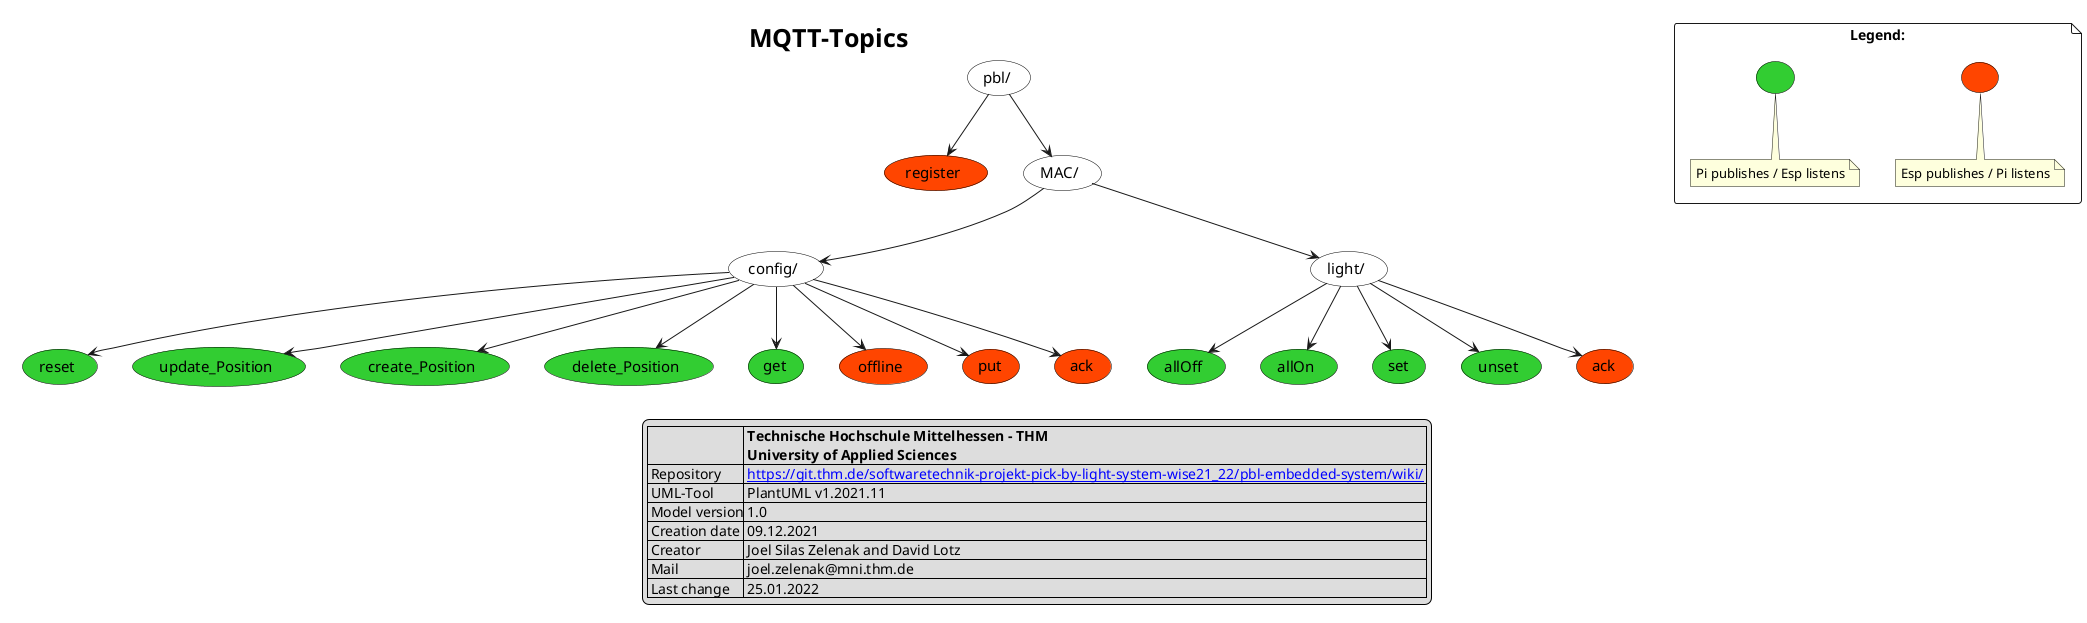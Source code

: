 @startuml
skinparam ComponentBorderColor transparent
skinparam Shadowing false


skinparam usecase {
BackgroundColor limegreen
BorderColor black
}

skinparam usecaseFontColor black
skinparam usecaseFontSize 15
skinparam usecaseFontName Aapex

skinparam ComponentFontSize 25

component "MQTT-Topics" {
    usecase (pbl/) #white
    usecase (register) #OrangeRed
    usecase (MAC/) #white
    usecase (config/) #white
    usecase (reset)
    usecase (update_Position)
    usecase (create_Position)
    usecase (delete_Position)
    usecase (get)
    usecase (offline) #OrangeRed
    usecase (put) #OrangeRed
    usecase (ack) as ack1 #OrangeRed
    usecase (light/) #white
    usecase (allOff)
    usecase (allOn)
    usecase (set)
    usecase (unset)
    usecase (ack) as ack2 #OrangeRed

    top to bottom direction
    (pbl/) --> (register)
    (pbl/) --> (MAC/)

    (MAC/) --> (config/)
    (config/) --> (reset)
    (config/) --> (update_Position)
    (config/) --> (create_Position)
    (config/) --> (delete_Position)
    (config/) --> (get)
    (config/) --> (offline)
    (config/) --> (put)
    (config/) --> ack1

    (MAC/) --> (light/)
    (light/) --> allOff
    (light/) --> allOn
    (light/) --> (set)
    (light/) --> (unset)
    (light/) --> ack2

}

file "Legend:" {
    usecase " " #OrangeRed
    usecase "  " #limegreen

    note bottom of ( ) : Esp publishes / Pi listens
    note bottom of (  ) : Pi publishes / Esp listens
}

legend bottom
  | |= Technische Hochschule Mittelhessen – THM \n University of Applied Sciences |
  | Repository | [[https://git.thm.de/softwaretechnik-projekt-pick-by-light-system-wise21_22/pbl-embedded-system/wiki/]] |
  | UML-Tool| PlantUML v1.2021.11|
  | Model version| 1.0 |
  | Creation date| 09.12.2021 |
  | Creator| Joel Silas Zelenak and David Lotz |
  | Mail | joel.zelenak@mni.thm.de |
  | Last change| 25.01.2022 |
end legend
@enduml